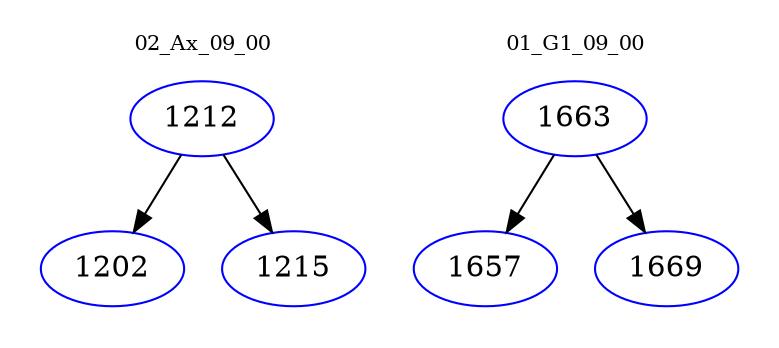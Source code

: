 digraph{
subgraph cluster_0 {
color = white
label = "02_Ax_09_00";
fontsize=10;
T0_1212 [label="1212", color="blue"]
T0_1212 -> T0_1202 [color="black"]
T0_1202 [label="1202", color="blue"]
T0_1212 -> T0_1215 [color="black"]
T0_1215 [label="1215", color="blue"]
}
subgraph cluster_1 {
color = white
label = "01_G1_09_00";
fontsize=10;
T1_1663 [label="1663", color="blue"]
T1_1663 -> T1_1657 [color="black"]
T1_1657 [label="1657", color="blue"]
T1_1663 -> T1_1669 [color="black"]
T1_1669 [label="1669", color="blue"]
}
}
